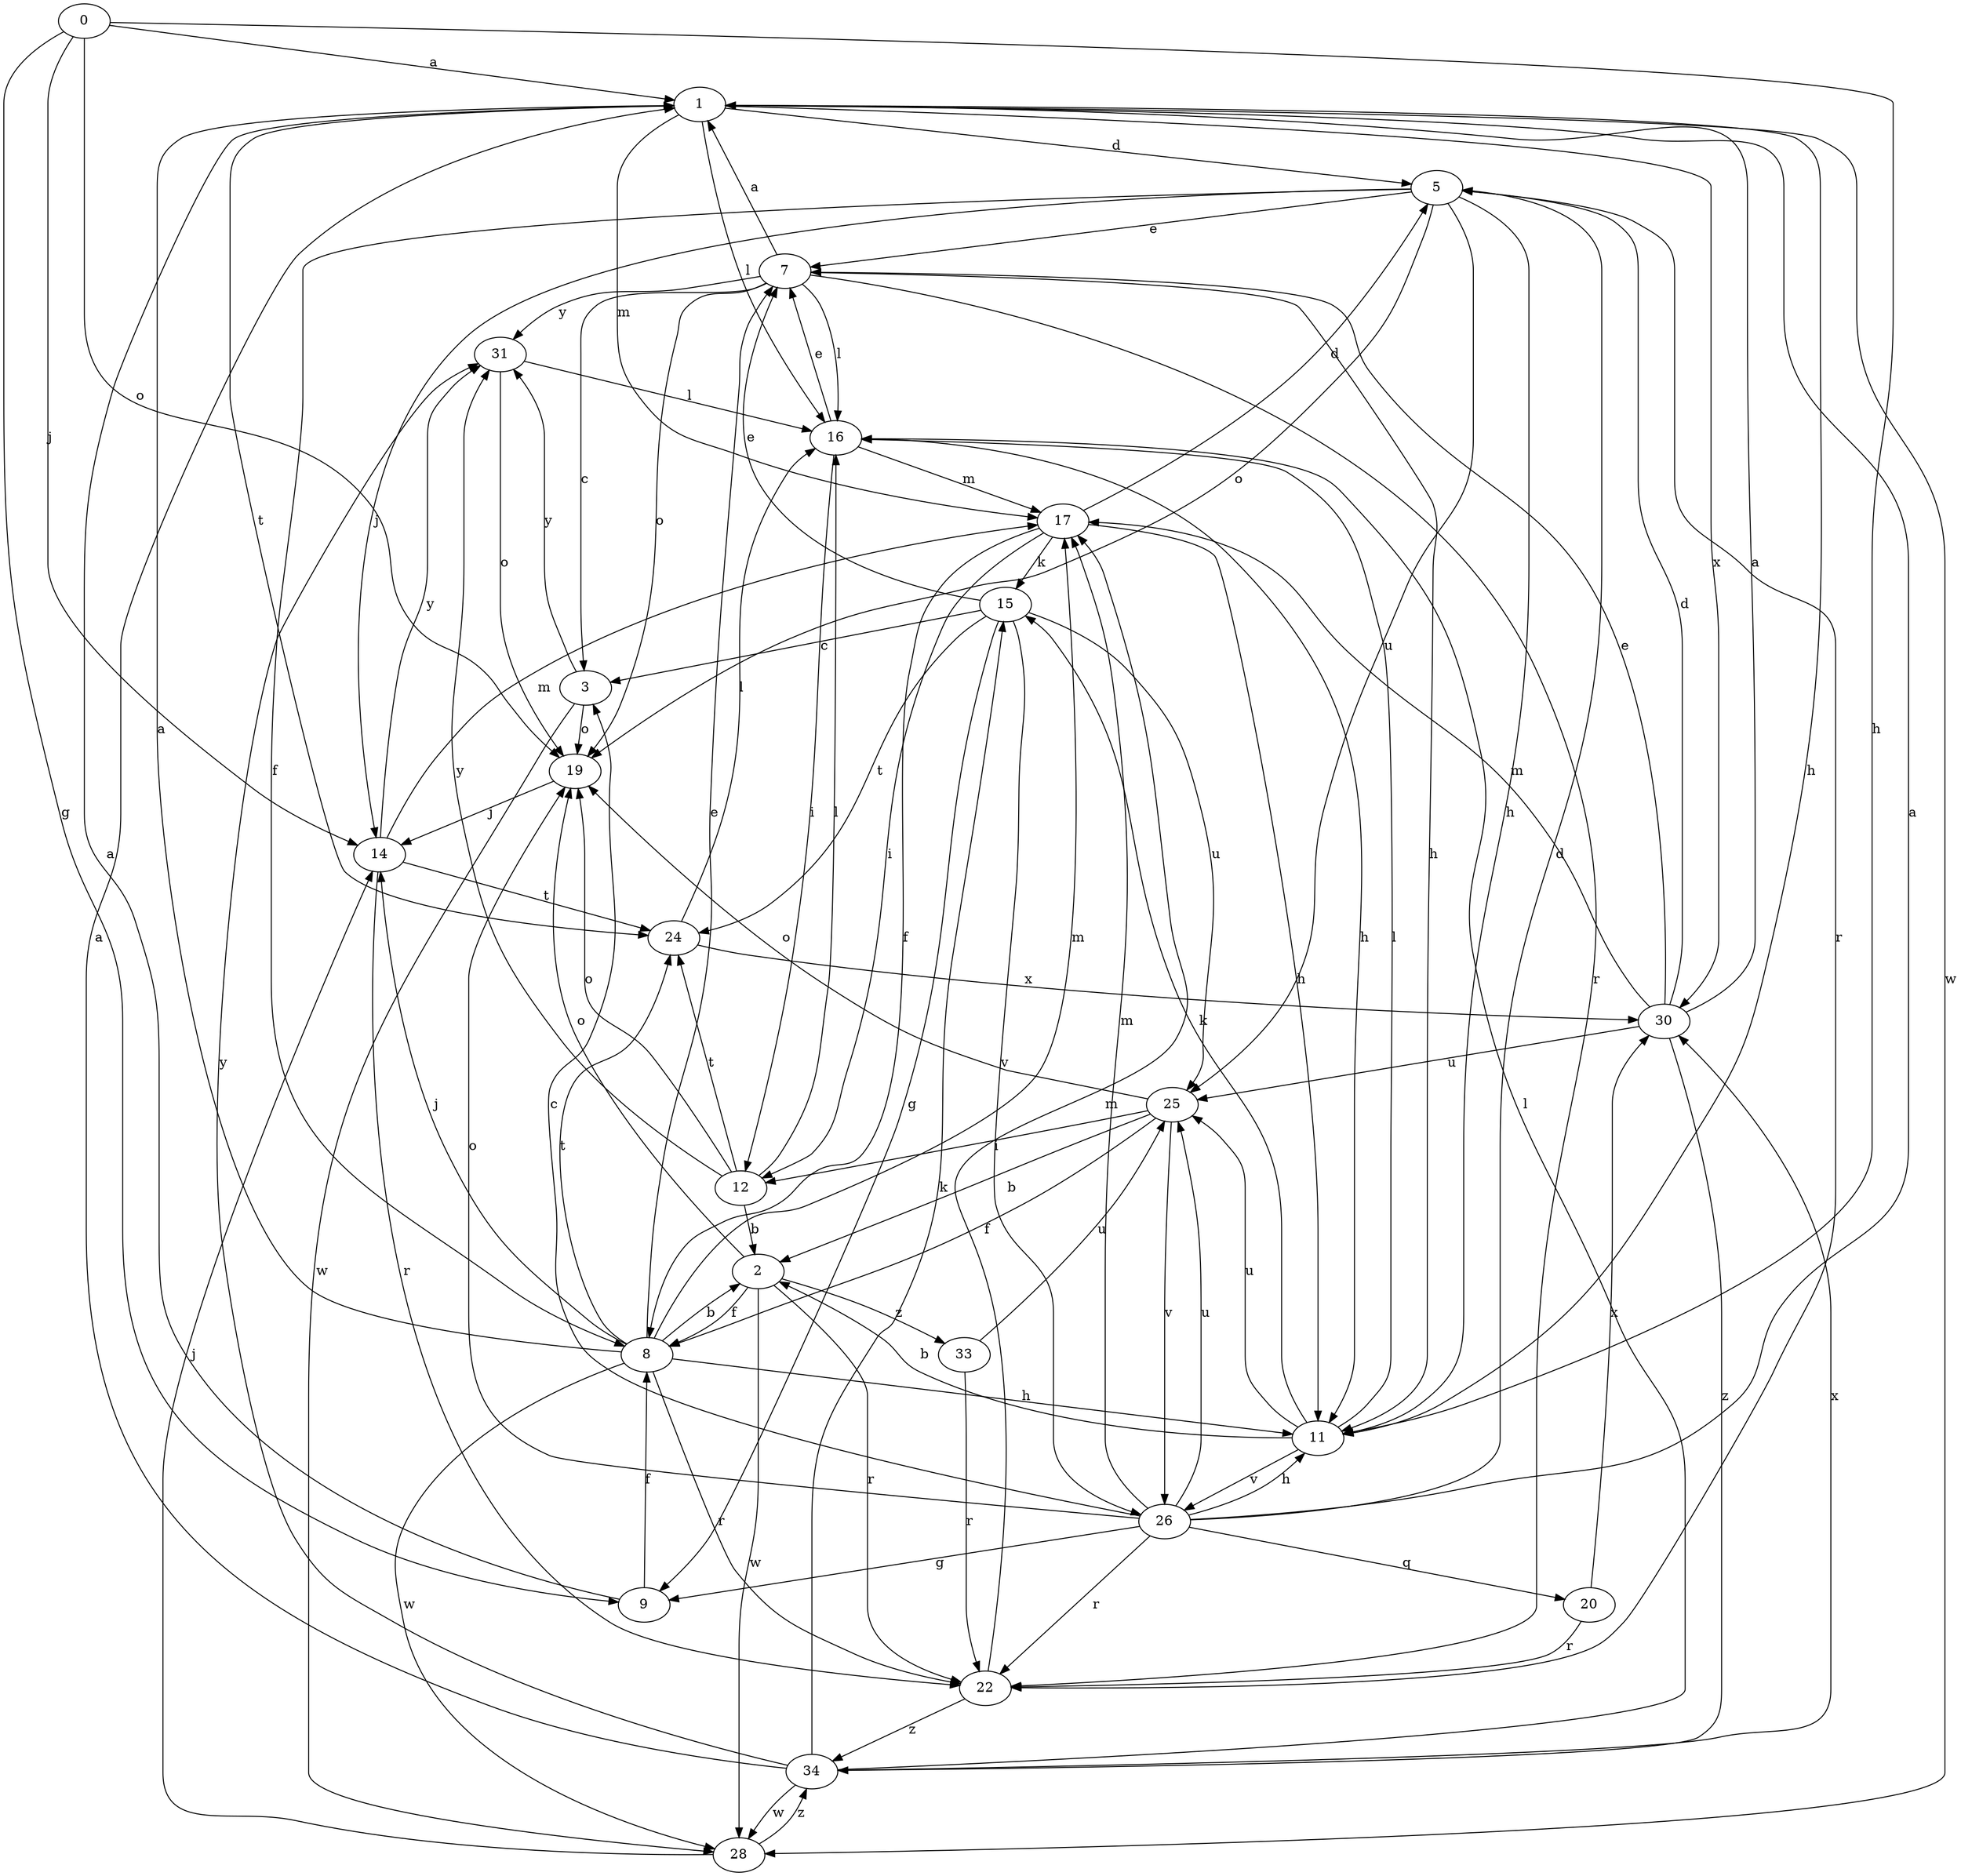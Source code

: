 strict digraph  {
0;
1;
2;
3;
5;
7;
8;
9;
11;
12;
14;
15;
16;
17;
19;
20;
22;
24;
25;
26;
28;
30;
31;
33;
34;
0 -> 1  [label=a];
0 -> 9  [label=g];
0 -> 11  [label=h];
0 -> 14  [label=j];
0 -> 19  [label=o];
1 -> 5  [label=d];
1 -> 11  [label=h];
1 -> 16  [label=l];
1 -> 17  [label=m];
1 -> 24  [label=t];
1 -> 28  [label=w];
1 -> 30  [label=x];
2 -> 8  [label=f];
2 -> 19  [label=o];
2 -> 22  [label=r];
2 -> 28  [label=w];
2 -> 33  [label=z];
3 -> 19  [label=o];
3 -> 28  [label=w];
3 -> 31  [label=y];
5 -> 7  [label=e];
5 -> 8  [label=f];
5 -> 11  [label=h];
5 -> 14  [label=j];
5 -> 19  [label=o];
5 -> 22  [label=r];
5 -> 25  [label=u];
7 -> 1  [label=a];
7 -> 3  [label=c];
7 -> 11  [label=h];
7 -> 16  [label=l];
7 -> 19  [label=o];
7 -> 22  [label=r];
7 -> 31  [label=y];
8 -> 1  [label=a];
8 -> 2  [label=b];
8 -> 7  [label=e];
8 -> 11  [label=h];
8 -> 14  [label=j];
8 -> 17  [label=m];
8 -> 22  [label=r];
8 -> 24  [label=t];
8 -> 28  [label=w];
9 -> 1  [label=a];
9 -> 8  [label=f];
11 -> 2  [label=b];
11 -> 15  [label=k];
11 -> 16  [label=l];
11 -> 25  [label=u];
11 -> 26  [label=v];
12 -> 2  [label=b];
12 -> 16  [label=l];
12 -> 19  [label=o];
12 -> 24  [label=t];
12 -> 31  [label=y];
14 -> 17  [label=m];
14 -> 22  [label=r];
14 -> 24  [label=t];
14 -> 31  [label=y];
15 -> 3  [label=c];
15 -> 7  [label=e];
15 -> 9  [label=g];
15 -> 24  [label=t];
15 -> 25  [label=u];
15 -> 26  [label=v];
16 -> 7  [label=e];
16 -> 11  [label=h];
16 -> 12  [label=i];
16 -> 17  [label=m];
17 -> 5  [label=d];
17 -> 8  [label=f];
17 -> 11  [label=h];
17 -> 12  [label=i];
17 -> 15  [label=k];
19 -> 14  [label=j];
20 -> 22  [label=r];
20 -> 30  [label=x];
22 -> 17  [label=m];
22 -> 34  [label=z];
24 -> 16  [label=l];
24 -> 30  [label=x];
25 -> 2  [label=b];
25 -> 8  [label=f];
25 -> 12  [label=i];
25 -> 19  [label=o];
25 -> 26  [label=v];
26 -> 1  [label=a];
26 -> 3  [label=c];
26 -> 5  [label=d];
26 -> 9  [label=g];
26 -> 11  [label=h];
26 -> 17  [label=m];
26 -> 19  [label=o];
26 -> 20  [label=q];
26 -> 22  [label=r];
26 -> 25  [label=u];
28 -> 14  [label=j];
28 -> 34  [label=z];
30 -> 1  [label=a];
30 -> 5  [label=d];
30 -> 7  [label=e];
30 -> 17  [label=m];
30 -> 25  [label=u];
30 -> 34  [label=z];
31 -> 16  [label=l];
31 -> 19  [label=o];
33 -> 22  [label=r];
33 -> 25  [label=u];
34 -> 1  [label=a];
34 -> 15  [label=k];
34 -> 16  [label=l];
34 -> 28  [label=w];
34 -> 30  [label=x];
34 -> 31  [label=y];
}
